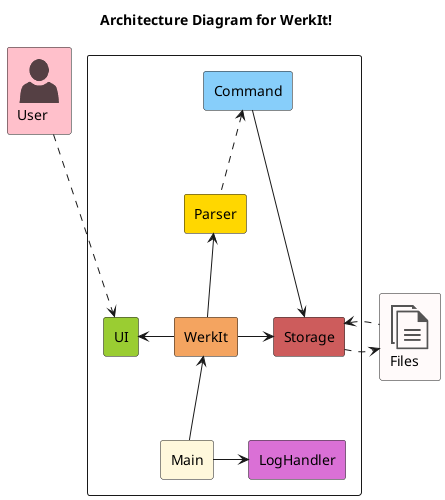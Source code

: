 @startuml
!include <office/Concepts/documents>
!include <office/Users/user>

rectangle "<$user>\nUser" as User #Pink
rectangle "<$documents>\nFiles" as Files #Snow

title Architecture Diagram for WerkIt!
rectangle {
rectangle UI #YellowGreen
rectangle Command #LightSkyBlue
rectangle Parser #Gold
rectangle WerkIt #Sandybrown
rectangle Main #Cornsilk
rectangle Storage #IndianRed
rectangle LogHandler #Orchid
}

UI<.-up-User
Main-up->WerkIt
WerkIt-up->Parser
Parser-up.>Command
Command-right->Storage
WerkIt-right->Storage
Main-right->LogHandler
WerkIt-left->UI
Storage-right.>Files
Files-left.>Storage

@enduml